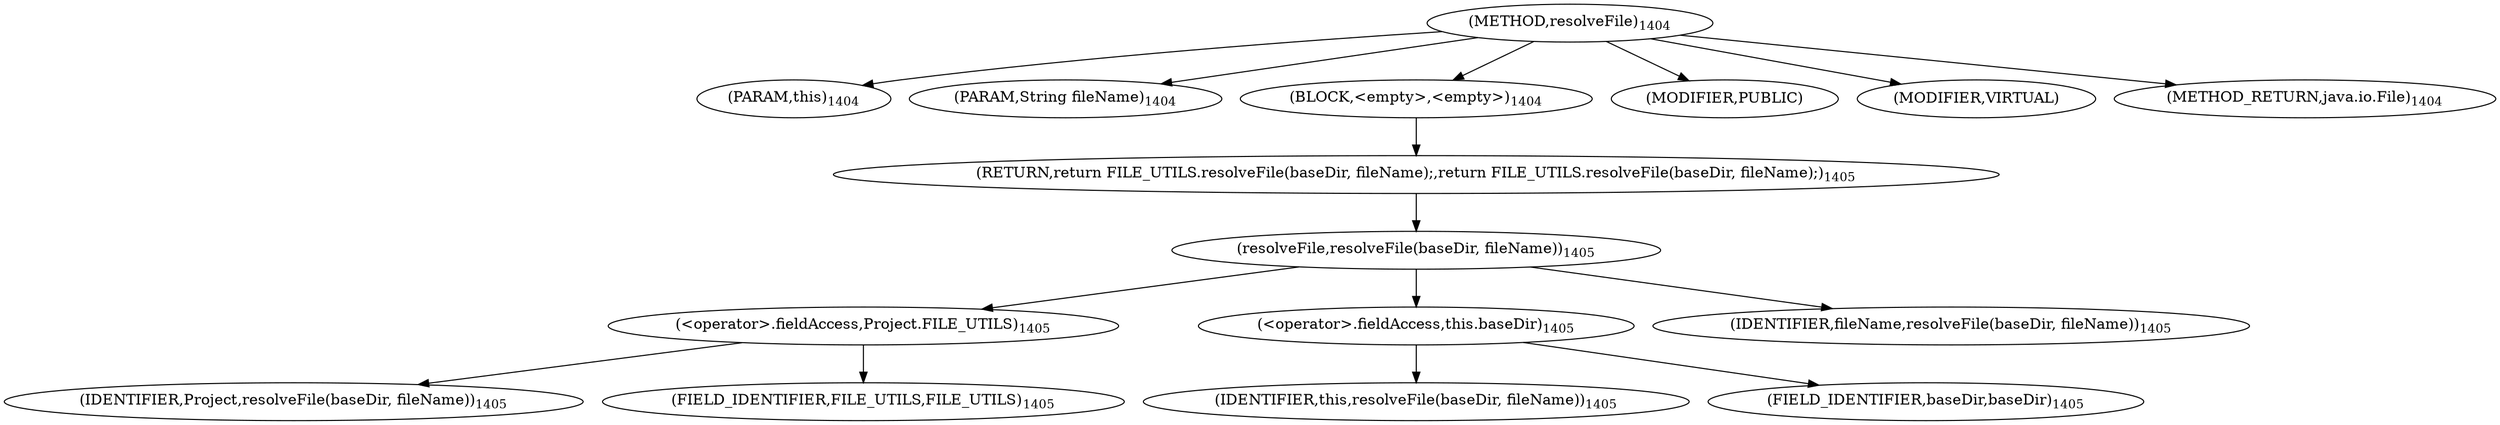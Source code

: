 digraph "resolveFile" {  
"2342" [label = <(METHOD,resolveFile)<SUB>1404</SUB>> ]
"2343" [label = <(PARAM,this)<SUB>1404</SUB>> ]
"2344" [label = <(PARAM,String fileName)<SUB>1404</SUB>> ]
"2345" [label = <(BLOCK,&lt;empty&gt;,&lt;empty&gt;)<SUB>1404</SUB>> ]
"2346" [label = <(RETURN,return FILE_UTILS.resolveFile(baseDir, fileName);,return FILE_UTILS.resolveFile(baseDir, fileName);)<SUB>1405</SUB>> ]
"2347" [label = <(resolveFile,resolveFile(baseDir, fileName))<SUB>1405</SUB>> ]
"2348" [label = <(&lt;operator&gt;.fieldAccess,Project.FILE_UTILS)<SUB>1405</SUB>> ]
"2349" [label = <(IDENTIFIER,Project,resolveFile(baseDir, fileName))<SUB>1405</SUB>> ]
"2350" [label = <(FIELD_IDENTIFIER,FILE_UTILS,FILE_UTILS)<SUB>1405</SUB>> ]
"2351" [label = <(&lt;operator&gt;.fieldAccess,this.baseDir)<SUB>1405</SUB>> ]
"2352" [label = <(IDENTIFIER,this,resolveFile(baseDir, fileName))<SUB>1405</SUB>> ]
"2353" [label = <(FIELD_IDENTIFIER,baseDir,baseDir)<SUB>1405</SUB>> ]
"2354" [label = <(IDENTIFIER,fileName,resolveFile(baseDir, fileName))<SUB>1405</SUB>> ]
"2355" [label = <(MODIFIER,PUBLIC)> ]
"2356" [label = <(MODIFIER,VIRTUAL)> ]
"2357" [label = <(METHOD_RETURN,java.io.File)<SUB>1404</SUB>> ]
  "2342" -> "2343" 
  "2342" -> "2344" 
  "2342" -> "2345" 
  "2342" -> "2355" 
  "2342" -> "2356" 
  "2342" -> "2357" 
  "2345" -> "2346" 
  "2346" -> "2347" 
  "2347" -> "2348" 
  "2347" -> "2351" 
  "2347" -> "2354" 
  "2348" -> "2349" 
  "2348" -> "2350" 
  "2351" -> "2352" 
  "2351" -> "2353" 
}
